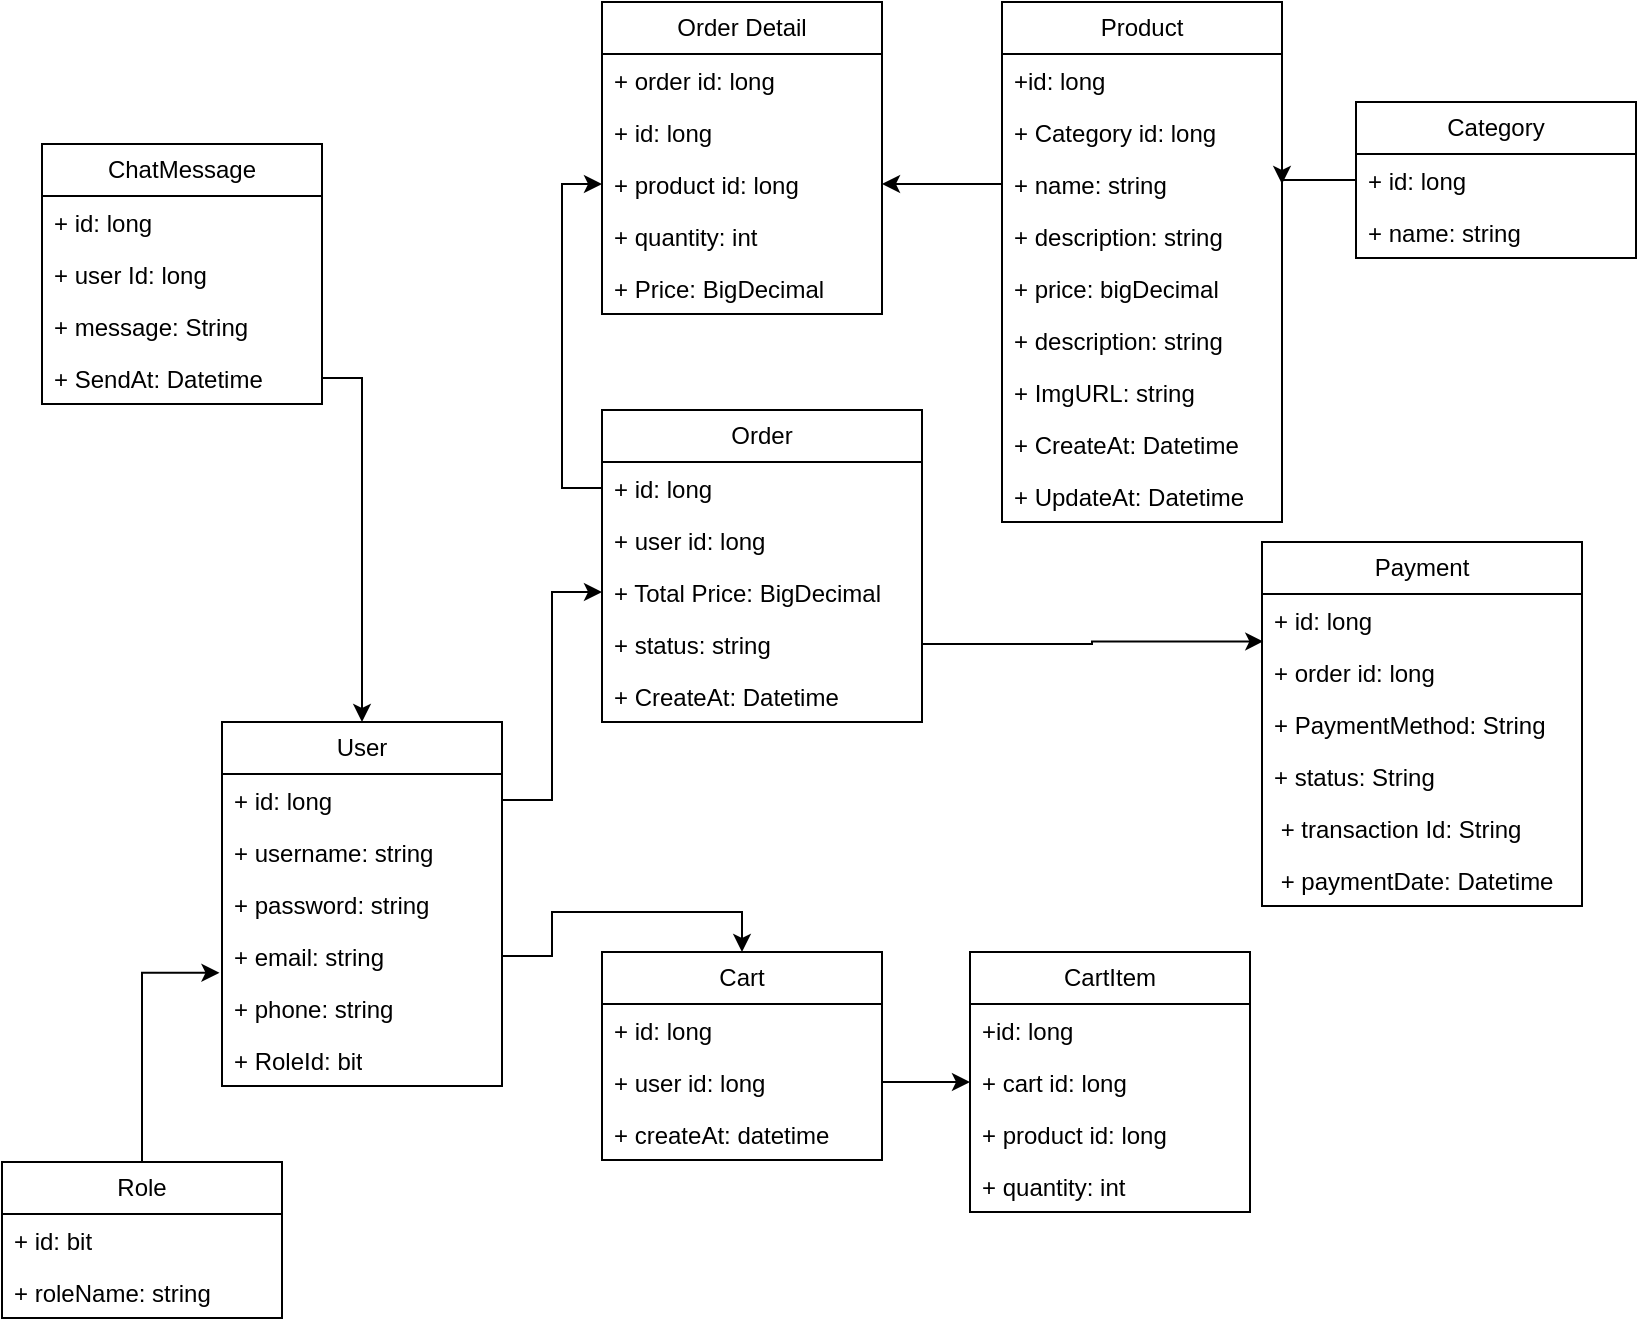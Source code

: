 <mxfile version="24.7.17">
  <diagram id="C5RBs43oDa-KdzZeNtuy" name="Page-1">
    <mxGraphModel dx="1235" dy="655" grid="1" gridSize="10" guides="1" tooltips="1" connect="1" arrows="1" fold="1" page="1" pageScale="1" pageWidth="827" pageHeight="1169" math="0" shadow="0">
      <root>
        <mxCell id="WIyWlLk6GJQsqaUBKTNV-0" />
        <mxCell id="WIyWlLk6GJQsqaUBKTNV-1" parent="WIyWlLk6GJQsqaUBKTNV-0" />
        <mxCell id="L7cyQitm_iqxCB0NQse8-0" value="User" style="swimlane;fontStyle=0;childLayout=stackLayout;horizontal=1;startSize=26;fillColor=none;horizontalStack=0;resizeParent=1;resizeParentMax=0;resizeLast=0;collapsible=1;marginBottom=0;whiteSpace=wrap;html=1;" parent="WIyWlLk6GJQsqaUBKTNV-1" vertex="1">
          <mxGeometry x="120" y="470" width="140" height="182" as="geometry" />
        </mxCell>
        <mxCell id="L7cyQitm_iqxCB0NQse8-1" value="+ id: long" style="text;strokeColor=none;fillColor=none;align=left;verticalAlign=top;spacingLeft=4;spacingRight=4;overflow=hidden;rotatable=0;points=[[0,0.5],[1,0.5]];portConstraint=eastwest;whiteSpace=wrap;html=1;" parent="L7cyQitm_iqxCB0NQse8-0" vertex="1">
          <mxGeometry y="26" width="140" height="26" as="geometry" />
        </mxCell>
        <mxCell id="L7cyQitm_iqxCB0NQse8-3" value="+ username: string" style="text;strokeColor=none;fillColor=none;align=left;verticalAlign=top;spacingLeft=4;spacingRight=4;overflow=hidden;rotatable=0;points=[[0,0.5],[1,0.5]];portConstraint=eastwest;whiteSpace=wrap;html=1;" parent="L7cyQitm_iqxCB0NQse8-0" vertex="1">
          <mxGeometry y="52" width="140" height="26" as="geometry" />
        </mxCell>
        <mxCell id="L7cyQitm_iqxCB0NQse8-4" value="+ password: string" style="text;strokeColor=none;fillColor=none;align=left;verticalAlign=top;spacingLeft=4;spacingRight=4;overflow=hidden;rotatable=0;points=[[0,0.5],[1,0.5]];portConstraint=eastwest;whiteSpace=wrap;html=1;" parent="L7cyQitm_iqxCB0NQse8-0" vertex="1">
          <mxGeometry y="78" width="140" height="26" as="geometry" />
        </mxCell>
        <mxCell id="L7cyQitm_iqxCB0NQse8-5" value="+ email: string" style="text;strokeColor=none;fillColor=none;align=left;verticalAlign=top;spacingLeft=4;spacingRight=4;overflow=hidden;rotatable=0;points=[[0,0.5],[1,0.5]];portConstraint=eastwest;whiteSpace=wrap;html=1;" parent="L7cyQitm_iqxCB0NQse8-0" vertex="1">
          <mxGeometry y="104" width="140" height="26" as="geometry" />
        </mxCell>
        <mxCell id="L7cyQitm_iqxCB0NQse8-6" value="+ phone: string" style="text;strokeColor=none;fillColor=none;align=left;verticalAlign=top;spacingLeft=4;spacingRight=4;overflow=hidden;rotatable=0;points=[[0,0.5],[1,0.5]];portConstraint=eastwest;whiteSpace=wrap;html=1;" parent="L7cyQitm_iqxCB0NQse8-0" vertex="1">
          <mxGeometry y="130" width="140" height="26" as="geometry" />
        </mxCell>
        <mxCell id="L7cyQitm_iqxCB0NQse8-7" value="+ RoleId: bit" style="text;strokeColor=none;fillColor=none;align=left;verticalAlign=top;spacingLeft=4;spacingRight=4;overflow=hidden;rotatable=0;points=[[0,0.5],[1,0.5]];portConstraint=eastwest;whiteSpace=wrap;html=1;" parent="L7cyQitm_iqxCB0NQse8-0" vertex="1">
          <mxGeometry y="156" width="140" height="26" as="geometry" />
        </mxCell>
        <mxCell id="L7cyQitm_iqxCB0NQse8-9" value="Role" style="swimlane;fontStyle=0;childLayout=stackLayout;horizontal=1;startSize=26;fillColor=none;horizontalStack=0;resizeParent=1;resizeParentMax=0;resizeLast=0;collapsible=1;marginBottom=0;whiteSpace=wrap;html=1;" parent="WIyWlLk6GJQsqaUBKTNV-1" vertex="1">
          <mxGeometry x="10" y="690" width="140" height="78" as="geometry" />
        </mxCell>
        <mxCell id="L7cyQitm_iqxCB0NQse8-10" value="+ id: bit" style="text;strokeColor=none;fillColor=none;align=left;verticalAlign=top;spacingLeft=4;spacingRight=4;overflow=hidden;rotatable=0;points=[[0,0.5],[1,0.5]];portConstraint=eastwest;whiteSpace=wrap;html=1;" parent="L7cyQitm_iqxCB0NQse8-9" vertex="1">
          <mxGeometry y="26" width="140" height="26" as="geometry" />
        </mxCell>
        <mxCell id="L7cyQitm_iqxCB0NQse8-11" value="+ roleName: string" style="text;strokeColor=none;fillColor=none;align=left;verticalAlign=top;spacingLeft=4;spacingRight=4;overflow=hidden;rotatable=0;points=[[0,0.5],[1,0.5]];portConstraint=eastwest;whiteSpace=wrap;html=1;" parent="L7cyQitm_iqxCB0NQse8-9" vertex="1">
          <mxGeometry y="52" width="140" height="26" as="geometry" />
        </mxCell>
        <mxCell id="YlAVQKjFIuv7QnT5s_IG-0" value="Product" style="swimlane;fontStyle=0;childLayout=stackLayout;horizontal=1;startSize=26;fillColor=none;horizontalStack=0;resizeParent=1;resizeParentMax=0;resizeLast=0;collapsible=1;marginBottom=0;whiteSpace=wrap;html=1;" vertex="1" parent="WIyWlLk6GJQsqaUBKTNV-1">
          <mxGeometry x="510" y="110" width="140" height="260" as="geometry" />
        </mxCell>
        <mxCell id="YlAVQKjFIuv7QnT5s_IG-1" value="+id: long" style="text;strokeColor=none;fillColor=none;align=left;verticalAlign=top;spacingLeft=4;spacingRight=4;overflow=hidden;rotatable=0;points=[[0,0.5],[1,0.5]];portConstraint=eastwest;whiteSpace=wrap;html=1;" vertex="1" parent="YlAVQKjFIuv7QnT5s_IG-0">
          <mxGeometry y="26" width="140" height="26" as="geometry" />
        </mxCell>
        <mxCell id="YlAVQKjFIuv7QnT5s_IG-89" value="+ Category id: long" style="text;strokeColor=none;fillColor=none;align=left;verticalAlign=top;spacingLeft=4;spacingRight=4;overflow=hidden;rotatable=0;points=[[0,0.5],[1,0.5]];portConstraint=eastwest;whiteSpace=wrap;html=1;" vertex="1" parent="YlAVQKjFIuv7QnT5s_IG-0">
          <mxGeometry y="52" width="140" height="26" as="geometry" />
        </mxCell>
        <mxCell id="YlAVQKjFIuv7QnT5s_IG-2" value="+ name: string" style="text;strokeColor=none;fillColor=none;align=left;verticalAlign=top;spacingLeft=4;spacingRight=4;overflow=hidden;rotatable=0;points=[[0,0.5],[1,0.5]];portConstraint=eastwest;whiteSpace=wrap;html=1;" vertex="1" parent="YlAVQKjFIuv7QnT5s_IG-0">
          <mxGeometry y="78" width="140" height="26" as="geometry" />
        </mxCell>
        <mxCell id="YlAVQKjFIuv7QnT5s_IG-3" value="+ description: string" style="text;strokeColor=none;fillColor=none;align=left;verticalAlign=top;spacingLeft=4;spacingRight=4;overflow=hidden;rotatable=0;points=[[0,0.5],[1,0.5]];portConstraint=eastwest;whiteSpace=wrap;html=1;" vertex="1" parent="YlAVQKjFIuv7QnT5s_IG-0">
          <mxGeometry y="104" width="140" height="26" as="geometry" />
        </mxCell>
        <mxCell id="YlAVQKjFIuv7QnT5s_IG-4" value="+ price: bigDecimal" style="text;strokeColor=none;fillColor=none;align=left;verticalAlign=top;spacingLeft=4;spacingRight=4;overflow=hidden;rotatable=0;points=[[0,0.5],[1,0.5]];portConstraint=eastwest;whiteSpace=wrap;html=1;" vertex="1" parent="YlAVQKjFIuv7QnT5s_IG-0">
          <mxGeometry y="130" width="140" height="26" as="geometry" />
        </mxCell>
        <mxCell id="YlAVQKjFIuv7QnT5s_IG-5" value="+ description: string" style="text;strokeColor=none;fillColor=none;align=left;verticalAlign=top;spacingLeft=4;spacingRight=4;overflow=hidden;rotatable=0;points=[[0,0.5],[1,0.5]];portConstraint=eastwest;whiteSpace=wrap;html=1;" vertex="1" parent="YlAVQKjFIuv7QnT5s_IG-0">
          <mxGeometry y="156" width="140" height="26" as="geometry" />
        </mxCell>
        <mxCell id="YlAVQKjFIuv7QnT5s_IG-7" value="+ ImgURL: string" style="text;strokeColor=none;fillColor=none;align=left;verticalAlign=top;spacingLeft=4;spacingRight=4;overflow=hidden;rotatable=0;points=[[0,0.5],[1,0.5]];portConstraint=eastwest;whiteSpace=wrap;html=1;" vertex="1" parent="YlAVQKjFIuv7QnT5s_IG-0">
          <mxGeometry y="182" width="140" height="26" as="geometry" />
        </mxCell>
        <mxCell id="YlAVQKjFIuv7QnT5s_IG-6" value="+ CreateAt: Datetime" style="text;strokeColor=none;fillColor=none;align=left;verticalAlign=top;spacingLeft=4;spacingRight=4;overflow=hidden;rotatable=0;points=[[0,0.5],[1,0.5]];portConstraint=eastwest;whiteSpace=wrap;html=1;" vertex="1" parent="YlAVQKjFIuv7QnT5s_IG-0">
          <mxGeometry y="208" width="140" height="26" as="geometry" />
        </mxCell>
        <mxCell id="YlAVQKjFIuv7QnT5s_IG-8" value="+ UpdateAt: Datetime" style="text;strokeColor=none;fillColor=none;align=left;verticalAlign=top;spacingLeft=4;spacingRight=4;overflow=hidden;rotatable=0;points=[[0,0.5],[1,0.5]];portConstraint=eastwest;whiteSpace=wrap;html=1;" vertex="1" parent="YlAVQKjFIuv7QnT5s_IG-0">
          <mxGeometry y="234" width="140" height="26" as="geometry" />
        </mxCell>
        <mxCell id="YlAVQKjFIuv7QnT5s_IG-9" value="Category" style="swimlane;fontStyle=0;childLayout=stackLayout;horizontal=1;startSize=26;fillColor=none;horizontalStack=0;resizeParent=1;resizeParentMax=0;resizeLast=0;collapsible=1;marginBottom=0;whiteSpace=wrap;html=1;" vertex="1" parent="WIyWlLk6GJQsqaUBKTNV-1">
          <mxGeometry x="687" y="160" width="140" height="78" as="geometry" />
        </mxCell>
        <mxCell id="YlAVQKjFIuv7QnT5s_IG-10" value="+ id: long" style="text;strokeColor=none;fillColor=none;align=left;verticalAlign=top;spacingLeft=4;spacingRight=4;overflow=hidden;rotatable=0;points=[[0,0.5],[1,0.5]];portConstraint=eastwest;whiteSpace=wrap;html=1;" vertex="1" parent="YlAVQKjFIuv7QnT5s_IG-9">
          <mxGeometry y="26" width="140" height="26" as="geometry" />
        </mxCell>
        <mxCell id="YlAVQKjFIuv7QnT5s_IG-11" value="+ name: string" style="text;strokeColor=none;fillColor=none;align=left;verticalAlign=top;spacingLeft=4;spacingRight=4;overflow=hidden;rotatable=0;points=[[0,0.5],[1,0.5]];portConstraint=eastwest;whiteSpace=wrap;html=1;" vertex="1" parent="YlAVQKjFIuv7QnT5s_IG-9">
          <mxGeometry y="52" width="140" height="26" as="geometry" />
        </mxCell>
        <mxCell id="YlAVQKjFIuv7QnT5s_IG-22" value="Order" style="swimlane;fontStyle=0;childLayout=stackLayout;horizontal=1;startSize=26;fillColor=none;horizontalStack=0;resizeParent=1;resizeParentMax=0;resizeLast=0;collapsible=1;marginBottom=0;whiteSpace=wrap;html=1;" vertex="1" parent="WIyWlLk6GJQsqaUBKTNV-1">
          <mxGeometry x="310" y="314" width="160" height="156" as="geometry" />
        </mxCell>
        <mxCell id="YlAVQKjFIuv7QnT5s_IG-23" value="+ id: long" style="text;strokeColor=none;fillColor=none;align=left;verticalAlign=top;spacingLeft=4;spacingRight=4;overflow=hidden;rotatable=0;points=[[0,0.5],[1,0.5]];portConstraint=eastwest;whiteSpace=wrap;html=1;" vertex="1" parent="YlAVQKjFIuv7QnT5s_IG-22">
          <mxGeometry y="26" width="160" height="26" as="geometry" />
        </mxCell>
        <mxCell id="YlAVQKjFIuv7QnT5s_IG-24" value="+ user id: long" style="text;strokeColor=none;fillColor=none;align=left;verticalAlign=top;spacingLeft=4;spacingRight=4;overflow=hidden;rotatable=0;points=[[0,0.5],[1,0.5]];portConstraint=eastwest;whiteSpace=wrap;html=1;" vertex="1" parent="YlAVQKjFIuv7QnT5s_IG-22">
          <mxGeometry y="52" width="160" height="26" as="geometry" />
        </mxCell>
        <mxCell id="YlAVQKjFIuv7QnT5s_IG-27" value="+ Total Price: BigDecimal" style="text;strokeColor=none;fillColor=none;align=left;verticalAlign=top;spacingLeft=4;spacingRight=4;overflow=hidden;rotatable=0;points=[[0,0.5],[1,0.5]];portConstraint=eastwest;whiteSpace=wrap;html=1;" vertex="1" parent="YlAVQKjFIuv7QnT5s_IG-22">
          <mxGeometry y="78" width="160" height="26" as="geometry" />
        </mxCell>
        <mxCell id="YlAVQKjFIuv7QnT5s_IG-25" value="+ status: string" style="text;strokeColor=none;fillColor=none;align=left;verticalAlign=top;spacingLeft=4;spacingRight=4;overflow=hidden;rotatable=0;points=[[0,0.5],[1,0.5]];portConstraint=eastwest;whiteSpace=wrap;html=1;" vertex="1" parent="YlAVQKjFIuv7QnT5s_IG-22">
          <mxGeometry y="104" width="160" height="26" as="geometry" />
        </mxCell>
        <mxCell id="YlAVQKjFIuv7QnT5s_IG-28" value="+ CreateAt: Datetime" style="text;strokeColor=none;fillColor=none;align=left;verticalAlign=top;spacingLeft=4;spacingRight=4;overflow=hidden;rotatable=0;points=[[0,0.5],[1,0.5]];portConstraint=eastwest;whiteSpace=wrap;html=1;" vertex="1" parent="YlAVQKjFIuv7QnT5s_IG-22">
          <mxGeometry y="130" width="160" height="26" as="geometry" />
        </mxCell>
        <mxCell id="YlAVQKjFIuv7QnT5s_IG-29" value="Order Detail" style="swimlane;fontStyle=0;childLayout=stackLayout;horizontal=1;startSize=26;fillColor=none;horizontalStack=0;resizeParent=1;resizeParentMax=0;resizeLast=0;collapsible=1;marginBottom=0;whiteSpace=wrap;html=1;" vertex="1" parent="WIyWlLk6GJQsqaUBKTNV-1">
          <mxGeometry x="310" y="110" width="140" height="156" as="geometry" />
        </mxCell>
        <mxCell id="YlAVQKjFIuv7QnT5s_IG-31" value="+ order id: long" style="text;strokeColor=none;fillColor=none;align=left;verticalAlign=top;spacingLeft=4;spacingRight=4;overflow=hidden;rotatable=0;points=[[0,0.5],[1,0.5]];portConstraint=eastwest;whiteSpace=wrap;html=1;" vertex="1" parent="YlAVQKjFIuv7QnT5s_IG-29">
          <mxGeometry y="26" width="140" height="26" as="geometry" />
        </mxCell>
        <mxCell id="YlAVQKjFIuv7QnT5s_IG-30" value="+ id: long&lt;span style=&quot;white-space: pre;&quot;&gt;&#x9;&lt;/span&gt;" style="text;strokeColor=none;fillColor=none;align=left;verticalAlign=top;spacingLeft=4;spacingRight=4;overflow=hidden;rotatable=0;points=[[0,0.5],[1,0.5]];portConstraint=eastwest;whiteSpace=wrap;html=1;" vertex="1" parent="YlAVQKjFIuv7QnT5s_IG-29">
          <mxGeometry y="52" width="140" height="26" as="geometry" />
        </mxCell>
        <mxCell id="YlAVQKjFIuv7QnT5s_IG-32" value="+ product id: long" style="text;strokeColor=none;fillColor=none;align=left;verticalAlign=top;spacingLeft=4;spacingRight=4;overflow=hidden;rotatable=0;points=[[0,0.5],[1,0.5]];portConstraint=eastwest;whiteSpace=wrap;html=1;" vertex="1" parent="YlAVQKjFIuv7QnT5s_IG-29">
          <mxGeometry y="78" width="140" height="26" as="geometry" />
        </mxCell>
        <mxCell id="YlAVQKjFIuv7QnT5s_IG-33" value="+ quantity: int" style="text;strokeColor=none;fillColor=none;align=left;verticalAlign=top;spacingLeft=4;spacingRight=4;overflow=hidden;rotatable=0;points=[[0,0.5],[1,0.5]];portConstraint=eastwest;whiteSpace=wrap;html=1;" vertex="1" parent="YlAVQKjFIuv7QnT5s_IG-29">
          <mxGeometry y="104" width="140" height="26" as="geometry" />
        </mxCell>
        <mxCell id="YlAVQKjFIuv7QnT5s_IG-34" value="+ Price: BigDecimal" style="text;strokeColor=none;fillColor=none;align=left;verticalAlign=top;spacingLeft=4;spacingRight=4;overflow=hidden;rotatable=0;points=[[0,0.5],[1,0.5]];portConstraint=eastwest;whiteSpace=wrap;html=1;" vertex="1" parent="YlAVQKjFIuv7QnT5s_IG-29">
          <mxGeometry y="130" width="140" height="26" as="geometry" />
        </mxCell>
        <mxCell id="YlAVQKjFIuv7QnT5s_IG-49" style="edgeStyle=orthogonalEdgeStyle;rounded=0;orthogonalLoop=1;jettySize=auto;html=1;exitX=0.5;exitY=0;exitDx=0;exitDy=0;entryX=-0.009;entryY=0.823;entryDx=0;entryDy=0;entryPerimeter=0;" edge="1" parent="WIyWlLk6GJQsqaUBKTNV-1" source="L7cyQitm_iqxCB0NQse8-9" target="L7cyQitm_iqxCB0NQse8-5">
          <mxGeometry relative="1" as="geometry" />
        </mxCell>
        <mxCell id="YlAVQKjFIuv7QnT5s_IG-50" value="Payment" style="swimlane;fontStyle=0;childLayout=stackLayout;horizontal=1;startSize=26;fillColor=none;horizontalStack=0;resizeParent=1;resizeParentMax=0;resizeLast=0;collapsible=1;marginBottom=0;whiteSpace=wrap;html=1;" vertex="1" parent="WIyWlLk6GJQsqaUBKTNV-1">
          <mxGeometry x="640" y="380" width="160" height="182" as="geometry" />
        </mxCell>
        <mxCell id="YlAVQKjFIuv7QnT5s_IG-51" value="+ id: long" style="text;strokeColor=none;fillColor=none;align=left;verticalAlign=top;spacingLeft=4;spacingRight=4;overflow=hidden;rotatable=0;points=[[0,0.5],[1,0.5]];portConstraint=eastwest;whiteSpace=wrap;html=1;" vertex="1" parent="YlAVQKjFIuv7QnT5s_IG-50">
          <mxGeometry y="26" width="160" height="26" as="geometry" />
        </mxCell>
        <mxCell id="YlAVQKjFIuv7QnT5s_IG-52" value="+ order id: long" style="text;strokeColor=none;fillColor=none;align=left;verticalAlign=top;spacingLeft=4;spacingRight=4;overflow=hidden;rotatable=0;points=[[0,0.5],[1,0.5]];portConstraint=eastwest;whiteSpace=wrap;html=1;" vertex="1" parent="YlAVQKjFIuv7QnT5s_IG-50">
          <mxGeometry y="52" width="160" height="26" as="geometry" />
        </mxCell>
        <mxCell id="YlAVQKjFIuv7QnT5s_IG-53" value="+ PaymentMethod: String" style="text;strokeColor=none;fillColor=none;align=left;verticalAlign=top;spacingLeft=4;spacingRight=4;overflow=hidden;rotatable=0;points=[[0,0.5],[1,0.5]];portConstraint=eastwest;whiteSpace=wrap;html=1;" vertex="1" parent="YlAVQKjFIuv7QnT5s_IG-50">
          <mxGeometry y="78" width="160" height="26" as="geometry" />
        </mxCell>
        <mxCell id="YlAVQKjFIuv7QnT5s_IG-54" value="+ status: String" style="text;strokeColor=none;fillColor=none;align=left;verticalAlign=top;spacingLeft=4;spacingRight=4;overflow=hidden;rotatable=0;points=[[0,0.5],[1,0.5]];portConstraint=eastwest;whiteSpace=wrap;html=1;" vertex="1" parent="YlAVQKjFIuv7QnT5s_IG-50">
          <mxGeometry y="104" width="160" height="26" as="geometry" />
        </mxCell>
        <mxCell id="YlAVQKjFIuv7QnT5s_IG-55" value="&amp;nbsp;+ transaction Id: String&amp;nbsp;" style="text;strokeColor=none;fillColor=none;align=left;verticalAlign=top;spacingLeft=4;spacingRight=4;overflow=hidden;rotatable=0;points=[[0,0.5],[1,0.5]];portConstraint=eastwest;whiteSpace=wrap;html=1;" vertex="1" parent="YlAVQKjFIuv7QnT5s_IG-50">
          <mxGeometry y="130" width="160" height="26" as="geometry" />
        </mxCell>
        <mxCell id="YlAVQKjFIuv7QnT5s_IG-56" value="&amp;nbsp;+ paymentDate: Datetime&lt;div&gt;&amp;nbsp;&lt;/div&gt;" style="text;strokeColor=none;fillColor=none;align=left;verticalAlign=top;spacingLeft=4;spacingRight=4;overflow=hidden;rotatable=0;points=[[0,0.5],[1,0.5]];portConstraint=eastwest;whiteSpace=wrap;html=1;" vertex="1" parent="YlAVQKjFIuv7QnT5s_IG-50">
          <mxGeometry y="156" width="160" height="26" as="geometry" />
        </mxCell>
        <mxCell id="YlAVQKjFIuv7QnT5s_IG-58" value="Cart" style="swimlane;fontStyle=0;childLayout=stackLayout;horizontal=1;startSize=26;fillColor=none;horizontalStack=0;resizeParent=1;resizeParentMax=0;resizeLast=0;collapsible=1;marginBottom=0;whiteSpace=wrap;html=1;" vertex="1" parent="WIyWlLk6GJQsqaUBKTNV-1">
          <mxGeometry x="310" y="585" width="140" height="104" as="geometry" />
        </mxCell>
        <mxCell id="YlAVQKjFIuv7QnT5s_IG-59" value="+ id: long" style="text;strokeColor=none;fillColor=none;align=left;verticalAlign=top;spacingLeft=4;spacingRight=4;overflow=hidden;rotatable=0;points=[[0,0.5],[1,0.5]];portConstraint=eastwest;whiteSpace=wrap;html=1;" vertex="1" parent="YlAVQKjFIuv7QnT5s_IG-58">
          <mxGeometry y="26" width="140" height="26" as="geometry" />
        </mxCell>
        <mxCell id="YlAVQKjFIuv7QnT5s_IG-60" value="+ user id: long" style="text;strokeColor=none;fillColor=none;align=left;verticalAlign=top;spacingLeft=4;spacingRight=4;overflow=hidden;rotatable=0;points=[[0,0.5],[1,0.5]];portConstraint=eastwest;whiteSpace=wrap;html=1;" vertex="1" parent="YlAVQKjFIuv7QnT5s_IG-58">
          <mxGeometry y="52" width="140" height="26" as="geometry" />
        </mxCell>
        <mxCell id="YlAVQKjFIuv7QnT5s_IG-61" value="+ createAt: datetime&lt;div&gt;&lt;br&gt;&lt;/div&gt;" style="text;strokeColor=none;fillColor=none;align=left;verticalAlign=top;spacingLeft=4;spacingRight=4;overflow=hidden;rotatable=0;points=[[0,0.5],[1,0.5]];portConstraint=eastwest;whiteSpace=wrap;html=1;" vertex="1" parent="YlAVQKjFIuv7QnT5s_IG-58">
          <mxGeometry y="78" width="140" height="26" as="geometry" />
        </mxCell>
        <mxCell id="YlAVQKjFIuv7QnT5s_IG-68" value="CartItem" style="swimlane;fontStyle=0;childLayout=stackLayout;horizontal=1;startSize=26;fillColor=none;horizontalStack=0;resizeParent=1;resizeParentMax=0;resizeLast=0;collapsible=1;marginBottom=0;whiteSpace=wrap;html=1;" vertex="1" parent="WIyWlLk6GJQsqaUBKTNV-1">
          <mxGeometry x="494" y="585" width="140" height="130" as="geometry" />
        </mxCell>
        <mxCell id="YlAVQKjFIuv7QnT5s_IG-69" value="+id: long" style="text;strokeColor=none;fillColor=none;align=left;verticalAlign=top;spacingLeft=4;spacingRight=4;overflow=hidden;rotatable=0;points=[[0,0.5],[1,0.5]];portConstraint=eastwest;whiteSpace=wrap;html=1;" vertex="1" parent="YlAVQKjFIuv7QnT5s_IG-68">
          <mxGeometry y="26" width="140" height="26" as="geometry" />
        </mxCell>
        <mxCell id="YlAVQKjFIuv7QnT5s_IG-70" value="+ cart id: long" style="text;strokeColor=none;fillColor=none;align=left;verticalAlign=top;spacingLeft=4;spacingRight=4;overflow=hidden;rotatable=0;points=[[0,0.5],[1,0.5]];portConstraint=eastwest;whiteSpace=wrap;html=1;" vertex="1" parent="YlAVQKjFIuv7QnT5s_IG-68">
          <mxGeometry y="52" width="140" height="26" as="geometry" />
        </mxCell>
        <mxCell id="YlAVQKjFIuv7QnT5s_IG-71" value="+ product id: long" style="text;strokeColor=none;fillColor=none;align=left;verticalAlign=top;spacingLeft=4;spacingRight=4;overflow=hidden;rotatable=0;points=[[0,0.5],[1,0.5]];portConstraint=eastwest;whiteSpace=wrap;html=1;" vertex="1" parent="YlAVQKjFIuv7QnT5s_IG-68">
          <mxGeometry y="78" width="140" height="26" as="geometry" />
        </mxCell>
        <mxCell id="YlAVQKjFIuv7QnT5s_IG-72" value="+ quantity: int" style="text;strokeColor=none;fillColor=none;align=left;verticalAlign=top;spacingLeft=4;spacingRight=4;overflow=hidden;rotatable=0;points=[[0,0.5],[1,0.5]];portConstraint=eastwest;whiteSpace=wrap;html=1;" vertex="1" parent="YlAVQKjFIuv7QnT5s_IG-68">
          <mxGeometry y="104" width="140" height="26" as="geometry" />
        </mxCell>
        <mxCell id="YlAVQKjFIuv7QnT5s_IG-73" style="edgeStyle=orthogonalEdgeStyle;rounded=0;orthogonalLoop=1;jettySize=auto;html=1;exitX=1;exitY=0.5;exitDx=0;exitDy=0;entryX=0.5;entryY=0;entryDx=0;entryDy=0;" edge="1" parent="WIyWlLk6GJQsqaUBKTNV-1" source="L7cyQitm_iqxCB0NQse8-5" target="YlAVQKjFIuv7QnT5s_IG-58">
          <mxGeometry relative="1" as="geometry" />
        </mxCell>
        <mxCell id="YlAVQKjFIuv7QnT5s_IG-76" style="edgeStyle=orthogonalEdgeStyle;rounded=0;orthogonalLoop=1;jettySize=auto;html=1;exitX=1;exitY=0.5;exitDx=0;exitDy=0;entryX=0;entryY=0.5;entryDx=0;entryDy=0;" edge="1" parent="WIyWlLk6GJQsqaUBKTNV-1" source="L7cyQitm_iqxCB0NQse8-1" target="YlAVQKjFIuv7QnT5s_IG-27">
          <mxGeometry relative="1" as="geometry" />
        </mxCell>
        <mxCell id="YlAVQKjFIuv7QnT5s_IG-77" value="ChatMessage" style="swimlane;fontStyle=0;childLayout=stackLayout;horizontal=1;startSize=26;fillColor=none;horizontalStack=0;resizeParent=1;resizeParentMax=0;resizeLast=0;collapsible=1;marginBottom=0;whiteSpace=wrap;html=1;" vertex="1" parent="WIyWlLk6GJQsqaUBKTNV-1">
          <mxGeometry x="30" y="181" width="140" height="130" as="geometry" />
        </mxCell>
        <mxCell id="YlAVQKjFIuv7QnT5s_IG-78" value="+ id: long" style="text;strokeColor=none;fillColor=none;align=left;verticalAlign=top;spacingLeft=4;spacingRight=4;overflow=hidden;rotatable=0;points=[[0,0.5],[1,0.5]];portConstraint=eastwest;whiteSpace=wrap;html=1;" vertex="1" parent="YlAVQKjFIuv7QnT5s_IG-77">
          <mxGeometry y="26" width="140" height="26" as="geometry" />
        </mxCell>
        <mxCell id="YlAVQKjFIuv7QnT5s_IG-79" value="+ user Id: long" style="text;strokeColor=none;fillColor=none;align=left;verticalAlign=top;spacingLeft=4;spacingRight=4;overflow=hidden;rotatable=0;points=[[0,0.5],[1,0.5]];portConstraint=eastwest;whiteSpace=wrap;html=1;" vertex="1" parent="YlAVQKjFIuv7QnT5s_IG-77">
          <mxGeometry y="52" width="140" height="26" as="geometry" />
        </mxCell>
        <mxCell id="YlAVQKjFIuv7QnT5s_IG-80" value="+ message: String" style="text;strokeColor=none;fillColor=none;align=left;verticalAlign=top;spacingLeft=4;spacingRight=4;overflow=hidden;rotatable=0;points=[[0,0.5],[1,0.5]];portConstraint=eastwest;whiteSpace=wrap;html=1;" vertex="1" parent="YlAVQKjFIuv7QnT5s_IG-77">
          <mxGeometry y="78" width="140" height="26" as="geometry" />
        </mxCell>
        <mxCell id="YlAVQKjFIuv7QnT5s_IG-81" value="+ SendAt: Datetime" style="text;strokeColor=none;fillColor=none;align=left;verticalAlign=top;spacingLeft=4;spacingRight=4;overflow=hidden;rotatable=0;points=[[0,0.5],[1,0.5]];portConstraint=eastwest;whiteSpace=wrap;html=1;" vertex="1" parent="YlAVQKjFIuv7QnT5s_IG-77">
          <mxGeometry y="104" width="140" height="26" as="geometry" />
        </mxCell>
        <mxCell id="YlAVQKjFIuv7QnT5s_IG-82" style="edgeStyle=orthogonalEdgeStyle;rounded=0;orthogonalLoop=1;jettySize=auto;html=1;exitX=1;exitY=0.5;exitDx=0;exitDy=0;entryX=0.5;entryY=0;entryDx=0;entryDy=0;" edge="1" parent="WIyWlLk6GJQsqaUBKTNV-1" source="YlAVQKjFIuv7QnT5s_IG-81" target="L7cyQitm_iqxCB0NQse8-0">
          <mxGeometry relative="1" as="geometry" />
        </mxCell>
        <mxCell id="YlAVQKjFIuv7QnT5s_IG-83" style="edgeStyle=orthogonalEdgeStyle;rounded=0;orthogonalLoop=1;jettySize=auto;html=1;exitX=1;exitY=0.5;exitDx=0;exitDy=0;entryX=0;entryY=0.5;entryDx=0;entryDy=0;" edge="1" parent="WIyWlLk6GJQsqaUBKTNV-1" source="YlAVQKjFIuv7QnT5s_IG-60" target="YlAVQKjFIuv7QnT5s_IG-70">
          <mxGeometry relative="1" as="geometry" />
        </mxCell>
        <mxCell id="YlAVQKjFIuv7QnT5s_IG-84" style="edgeStyle=orthogonalEdgeStyle;rounded=0;orthogonalLoop=1;jettySize=auto;html=1;exitX=1;exitY=0.5;exitDx=0;exitDy=0;entryX=0.004;entryY=-0.088;entryDx=0;entryDy=0;entryPerimeter=0;" edge="1" parent="WIyWlLk6GJQsqaUBKTNV-1" source="YlAVQKjFIuv7QnT5s_IG-25" target="YlAVQKjFIuv7QnT5s_IG-52">
          <mxGeometry relative="1" as="geometry" />
        </mxCell>
        <mxCell id="YlAVQKjFIuv7QnT5s_IG-86" style="edgeStyle=orthogonalEdgeStyle;rounded=0;orthogonalLoop=1;jettySize=auto;html=1;exitX=0;exitY=0.5;exitDx=0;exitDy=0;entryX=0;entryY=0.5;entryDx=0;entryDy=0;" edge="1" parent="WIyWlLk6GJQsqaUBKTNV-1" source="YlAVQKjFIuv7QnT5s_IG-23" target="YlAVQKjFIuv7QnT5s_IG-32">
          <mxGeometry relative="1" as="geometry" />
        </mxCell>
        <mxCell id="YlAVQKjFIuv7QnT5s_IG-90" style="edgeStyle=orthogonalEdgeStyle;rounded=0;orthogonalLoop=1;jettySize=auto;html=1;exitX=0;exitY=0.5;exitDx=0;exitDy=0;entryX=1;entryY=0.5;entryDx=0;entryDy=0;" edge="1" parent="WIyWlLk6GJQsqaUBKTNV-1" source="YlAVQKjFIuv7QnT5s_IG-10" target="YlAVQKjFIuv7QnT5s_IG-2">
          <mxGeometry relative="1" as="geometry" />
        </mxCell>
        <mxCell id="YlAVQKjFIuv7QnT5s_IG-91" style="edgeStyle=orthogonalEdgeStyle;rounded=0;orthogonalLoop=1;jettySize=auto;html=1;exitX=0;exitY=0.5;exitDx=0;exitDy=0;entryX=1;entryY=0.5;entryDx=0;entryDy=0;" edge="1" parent="WIyWlLk6GJQsqaUBKTNV-1" source="YlAVQKjFIuv7QnT5s_IG-2" target="YlAVQKjFIuv7QnT5s_IG-32">
          <mxGeometry relative="1" as="geometry" />
        </mxCell>
      </root>
    </mxGraphModel>
  </diagram>
</mxfile>

